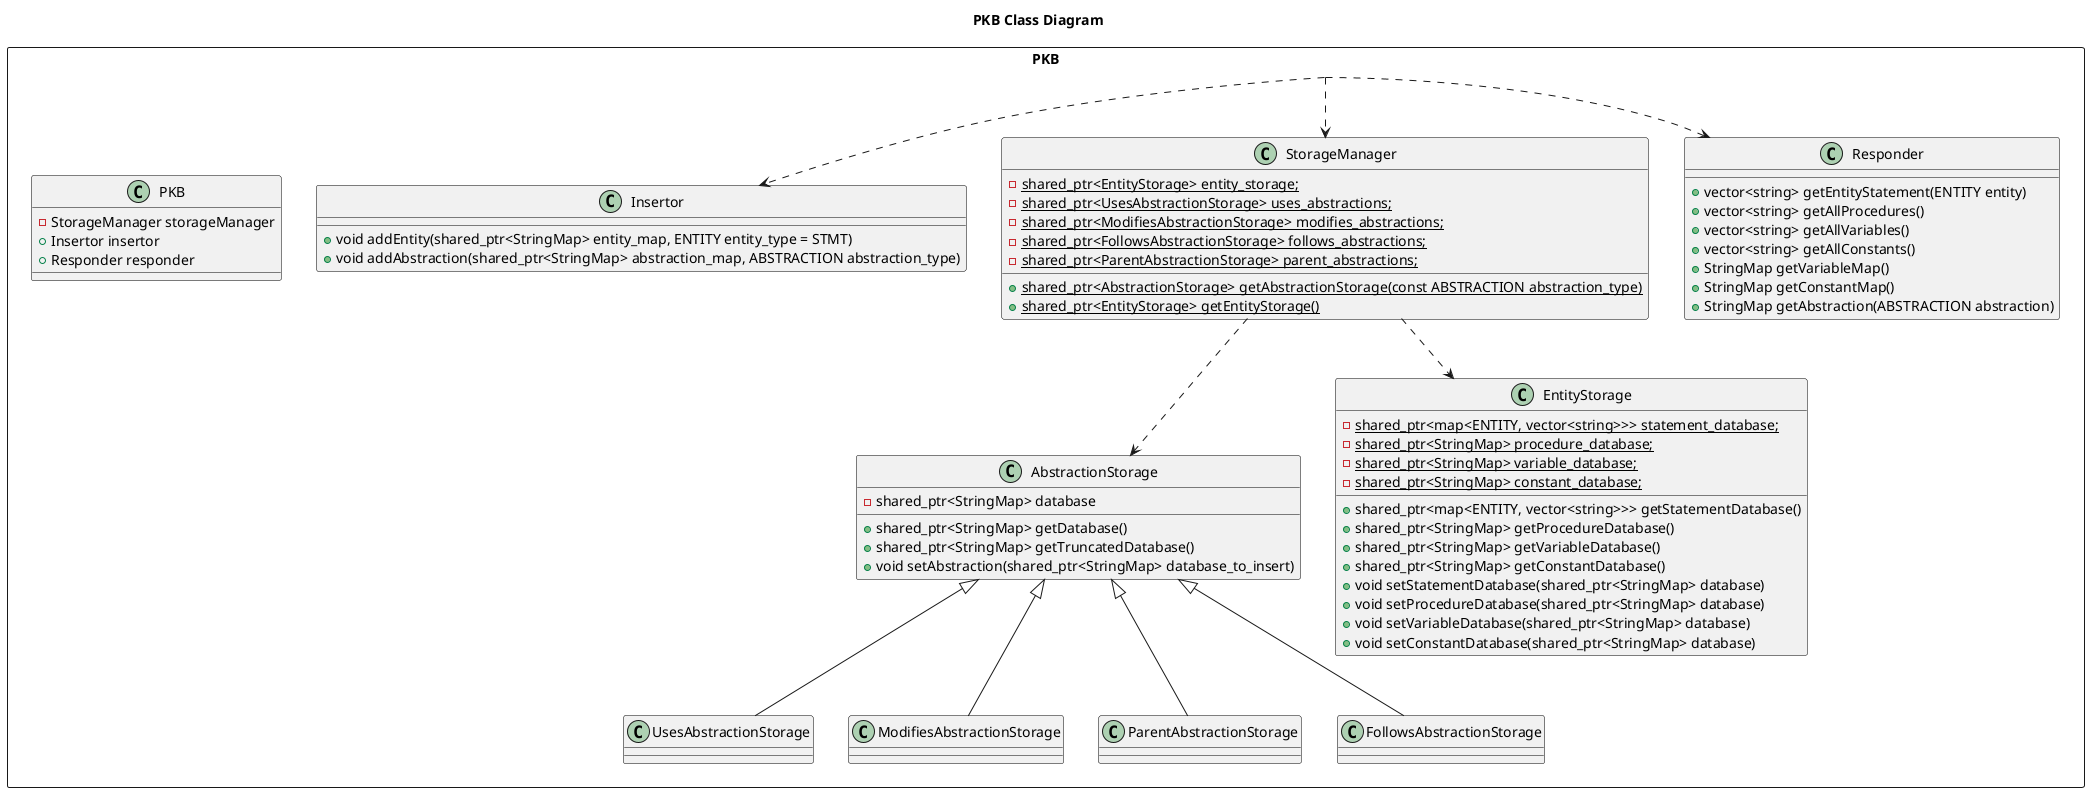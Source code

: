 @startuml
' !include ../style.puml
skinparam ClassFontColor #000000
skinparam ClassBorderColor #000000

title PKB Class Diagram

package PKB <<Rectangle>> {

    Class PKB {
        -StorageManager storageManager
        +Insertor insertor
        +Responder responder
    }

    Class StorageManager {
        -{static} shared_ptr<EntityStorage> entity_storage;
        -{static} shared_ptr<UsesAbstractionStorage> uses_abstractions;
        -{static} shared_ptr<ModifiesAbstractionStorage> modifies_abstractions;
        -{static} shared_ptr<FollowsAbstractionStorage> follows_abstractions;
        -{static} shared_ptr<ParentAbstractionStorage> parent_abstractions;
        +{static} shared_ptr<AbstractionStorage> getAbstractionStorage(const ABSTRACTION abstraction_type)
        +{static} shared_ptr<EntityStorage> getEntityStorage()
    }

    Class Insertor {
        +void addEntity(shared_ptr<StringMap> entity_map, ENTITY entity_type = STMT)
        +void addAbstraction(shared_ptr<StringMap> abstraction_map, ABSTRACTION abstraction_type)
    }

    Class Responder {
        +vector<string> getEntityStatement(ENTITY entity)
        +vector<string> getAllProcedures()
        +vector<string> getAllVariables()
        +vector<string> getAllConstants()
        +StringMap getVariableMap()
        +StringMap getConstantMap()
        +StringMap getAbstraction(ABSTRACTION abstraction)
    }

    Class EntityStorage {
      -{static} shared_ptr<map<ENTITY, vector<string>>> statement_database;
      -{static} shared_ptr<StringMap> procedure_database;
      -{static} shared_ptr<StringMap> variable_database;
      -{static} shared_ptr<StringMap> constant_database;
      +shared_ptr<map<ENTITY, vector<string>>> getStatementDatabase()
      +shared_ptr<StringMap> getProcedureDatabase()
      +shared_ptr<StringMap> getVariableDatabase()
      +shared_ptr<StringMap> getConstantDatabase()
      +void setStatementDatabase(shared_ptr<StringMap> database)
      +void setProcedureDatabase(shared_ptr<StringMap> database)
      +void setVariableDatabase(shared_ptr<StringMap> database)
      +void setConstantDatabase(shared_ptr<StringMap> database)
    }

    Class AbstractionStorage {
      -shared_ptr<StringMap> database
      +shared_ptr<StringMap> getDatabase()
      +shared_ptr<StringMap> getTruncatedDatabase()
      +void setAbstraction(shared_ptr<StringMap> database_to_insert)
    }

    Class UsesAbstractionStorage {    }

    Class ModifiesAbstractionStorage {    }

    Class ParentAbstractionStorage {    }
    
    Class FollowsAbstractionStorage {    }

}

'QueryParser .down.> QueryObject
'QueryObject .left.> DataAccessLayer

' inheritance line: ClauseArg --|> QueryObject 
' dependency line: ClauseArg ..> SynonymObject

PKB ..> Insertor
PKB ..> StorageManager
PKB ..> Responder

StorageManager ..> EntityStorage
StorageManager ..> AbstractionStorage

Insertor .[hidden]right.> StorageManager
StorageManager .[hidden]right.> Responder

UsesAbstractionStorage -up-|> AbstractionStorage
ModifiesAbstractionStorage -up-|> AbstractionStorage
FollowsAbstractionStorage -up-|> AbstractionStorage
ParentAbstractionStorage -up-|> AbstractionStorage

@end


' node "Inserter" as Inserter

' database "Storage" as Storage {
'   [AST]
'   frame "Manager" {
'     [Entity Manager]
'     [Abstraction Manager]
'   }
' }

' node "Responder" as Responder

' Inserter -[hidden]-> AST
' Inserter -[hidden]-> [Entity Manager]
' Inserter -[hidden]-> [Abstraction Manager]
' AST -[hidden]-> Responder
' [Entity Manager] -[hidden]-> Responder
' [Abstraction Manager] -[hidden]-> Responder

' @end
